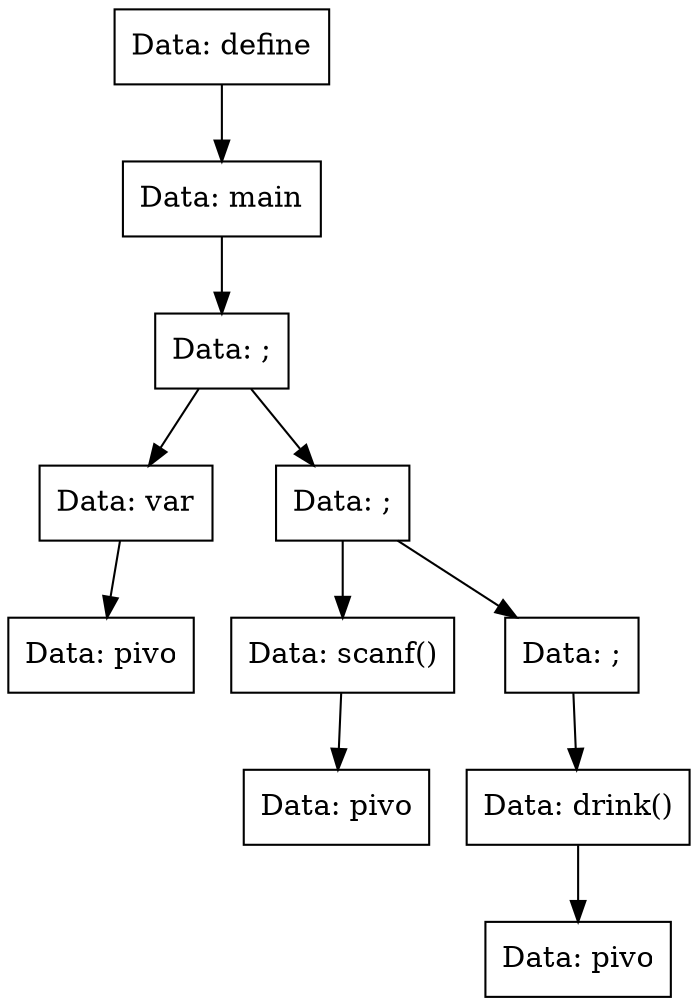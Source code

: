 digraph main{
Node0x55a9dd12ccb0[shape="record", label="Data: define"];
Node0x55a9dd12cd00[shape="record", label="Data: main"];
Node0x55a9dd12cd50[shape="record", label="Data: ;"];
Node0x55a9dd12cc10[shape="record", label="Data: var"];
Node0x55a9dd12cc60[shape="record", label="Data: pivo"];
Node0x55a9dd12cc10->Node0x55a9dd12cc60;
Node0x55a9dd12cd50->Node0x55a9dd12cc10;
Node0x55a9dd12cb20[shape="record", label="Data: ;"];
Node0x55a9dd12cb70[shape="record", label="Data: scanf()"];
Node0x55a9dd12ca30[shape="record", label="Data: pivo"];
Node0x55a9dd12cb70->Node0x55a9dd12ca30;
Node0x55a9dd12cb20->Node0x55a9dd12cb70;
Node0x55a9dd12cbc0[shape="record", label="Data: ;"];
Node0x55a9dd12cad0[shape="record", label="Data: drink()"];
Node0x55a9dd12ca80[shape="record", label="Data: pivo"];
Node0x55a9dd12cad0->Node0x55a9dd12ca80;
Node0x55a9dd12cbc0->Node0x55a9dd12cad0;
Node0x55a9dd12cb20->Node0x55a9dd12cbc0;
Node0x55a9dd12cd50->Node0x55a9dd12cb20;
Node0x55a9dd12cd00->Node0x55a9dd12cd50;
Node0x55a9dd12ccb0->Node0x55a9dd12cd00;
}